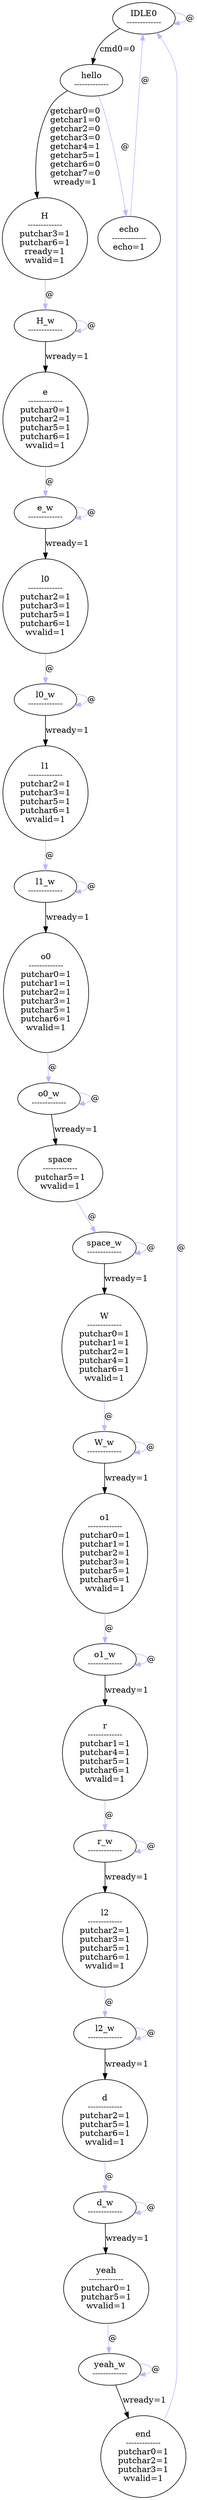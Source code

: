 digraph G {
IDLE0  [label="IDLE0\n-------------\n"]
IDLE0 -> IDLE0 [label="@", color=".7 .3 1.0"]
IDLE0 -> hello  [label="cmd0=0\n"]
hello  [label="hello\n-------------\n"]
hello -> echo [label="@", color=".7 .3 1.0"]
hello -> H  [label="getchar0=0\ngetchar1=0\ngetchar2=0\ngetchar3=0\ngetchar4=1\ngetchar5=1\ngetchar6=0\ngetchar7=0\nwready=1\n"]
H  [label="H\n-------------\nputchar3=1\nputchar6=1\nrready=1\nwvalid=1\n"]
H -> H_w [label="@", color=".7 .3 1.0"]
echo  [label="echo\n-------------\necho=1\n"]
echo -> IDLE0 [label="@", color=".7 .3 1.0"]
H_w  [label="H_w\n-------------\n"]
H_w -> H_w [label="@", color=".7 .3 1.0"]
H_w -> e  [label="wready=1\n"]
e  [label="e\n-------------\nputchar0=1\nputchar2=1\nputchar5=1\nputchar6=1\nwvalid=1\n"]
e -> e_w [label="@", color=".7 .3 1.0"]
e_w  [label="e_w\n-------------\n"]
e_w -> e_w [label="@", color=".7 .3 1.0"]
e_w -> l0  [label="wready=1\n"]
l0  [label="l0\n-------------\nputchar2=1\nputchar3=1\nputchar5=1\nputchar6=1\nwvalid=1\n"]
l0 -> l0_w [label="@", color=".7 .3 1.0"]
l0_w  [label="l0_w\n-------------\n"]
l0_w -> l0_w [label="@", color=".7 .3 1.0"]
l0_w -> l1  [label="wready=1\n"]
l1  [label="l1\n-------------\nputchar2=1\nputchar3=1\nputchar5=1\nputchar6=1\nwvalid=1\n"]
l1 -> l1_w [label="@", color=".7 .3 1.0"]
l1_w  [label="l1_w\n-------------\n"]
l1_w -> l1_w [label="@", color=".7 .3 1.0"]
l1_w -> o0  [label="wready=1\n"]
o0  [label="o0\n-------------\nputchar0=1\nputchar1=1\nputchar2=1\nputchar3=1\nputchar5=1\nputchar6=1\nwvalid=1\n"]
o0 -> o0_w [label="@", color=".7 .3 1.0"]
o0_w  [label="o0_w\n-------------\n"]
o0_w -> o0_w [label="@", color=".7 .3 1.0"]
o0_w -> space  [label="wready=1\n"]
space  [label="space\n-------------\nputchar5=1\nwvalid=1\n"]
space -> space_w [label="@", color=".7 .3 1.0"]
space_w  [label="space_w\n-------------\n"]
space_w -> space_w [label="@", color=".7 .3 1.0"]
space_w -> W  [label="wready=1\n"]
W  [label="W\n-------------\nputchar0=1\nputchar1=1\nputchar2=1\nputchar4=1\nputchar6=1\nwvalid=1\n"]
W -> W_w [label="@", color=".7 .3 1.0"]
W_w  [label="W_w\n-------------\n"]
W_w -> W_w [label="@", color=".7 .3 1.0"]
W_w -> o1  [label="wready=1\n"]
o1  [label="o1\n-------------\nputchar0=1\nputchar1=1\nputchar2=1\nputchar3=1\nputchar5=1\nputchar6=1\nwvalid=1\n"]
o1 -> o1_w [label="@", color=".7 .3 1.0"]
o1_w  [label="o1_w\n-------------\n"]
o1_w -> o1_w [label="@", color=".7 .3 1.0"]
o1_w -> r  [label="wready=1\n"]
r  [label="r\n-------------\nputchar1=1\nputchar4=1\nputchar5=1\nputchar6=1\nwvalid=1\n"]
r -> r_w [label="@", color=".7 .3 1.0"]
r_w  [label="r_w\n-------------\n"]
r_w -> r_w [label="@", color=".7 .3 1.0"]
r_w -> l2  [label="wready=1\n"]
l2  [label="l2\n-------------\nputchar2=1\nputchar3=1\nputchar5=1\nputchar6=1\nwvalid=1\n"]
l2 -> l2_w [label="@", color=".7 .3 1.0"]
l2_w  [label="l2_w\n-------------\n"]
l2_w -> l2_w [label="@", color=".7 .3 1.0"]
l2_w -> d  [label="wready=1\n"]
d  [label="d\n-------------\nputchar2=1\nputchar5=1\nputchar6=1\nwvalid=1\n"]
d -> d_w [label="@", color=".7 .3 1.0"]
d_w  [label="d_w\n-------------\n"]
d_w -> d_w [label="@", color=".7 .3 1.0"]
d_w -> yeah  [label="wready=1\n"]
yeah  [label="yeah\n-------------\nputchar0=1\nputchar5=1\nwvalid=1\n"]
yeah -> yeah_w [label="@", color=".7 .3 1.0"]
yeah_w  [label="yeah_w\n-------------\n"]
yeah_w -> yeah_w [label="@", color=".7 .3 1.0"]
yeah_w -> end  [label="wready=1\n"]
end  [label="end\n-------------\nputchar0=1\nputchar2=1\nputchar3=1\nwvalid=1\n"]
end -> IDLE0 [label="@", color=".7 .3 1.0"]
}
